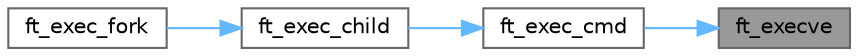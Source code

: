 digraph "ft_execve"
{
 // LATEX_PDF_SIZE
  bgcolor="transparent";
  edge [fontname=Helvetica,fontsize=10,labelfontname=Helvetica,labelfontsize=10];
  node [fontname=Helvetica,fontsize=10,shape=box,height=0.2,width=0.4];
  rankdir="RL";
  Node1 [id="Node000001",label="ft_execve",height=0.2,width=0.4,color="gray40", fillcolor="grey60", style="filled", fontcolor="black",tooltip="Execute command with execve w/ absolute or relative path."];
  Node1 -> Node2 [id="edge1_Node000001_Node000002",dir="back",color="steelblue1",style="solid",tooltip=" "];
  Node2 [id="Node000002",label="ft_exec_cmd",height=0.2,width=0.4,color="grey40", fillcolor="white", style="filled",URL="$group__execute.html#ga79f7ef990a7ae3e6ea7af061262a0b70",tooltip="Execute a command."];
  Node2 -> Node3 [id="edge2_Node000002_Node000003",dir="back",color="steelblue1",style="solid",tooltip=" "];
  Node3 [id="Node000003",label="ft_exec_child",height=0.2,width=0.4,color="grey40", fillcolor="white", style="filled",URL="$group__exec__children.html#ga7c2b1ee91653a651eac1629931b2aea5",tooltip=" "];
  Node3 -> Node4 [id="edge3_Node000003_Node000004",dir="back",color="steelblue1",style="solid",tooltip=" "];
  Node4 [id="Node000004",label="ft_exec_fork",height=0.2,width=0.4,color="grey40", fillcolor="white", style="filled",URL="$group__exec__one.html#ga9797cac6e9d497bc2e0069ec08f57617",tooltip=" "];
}
